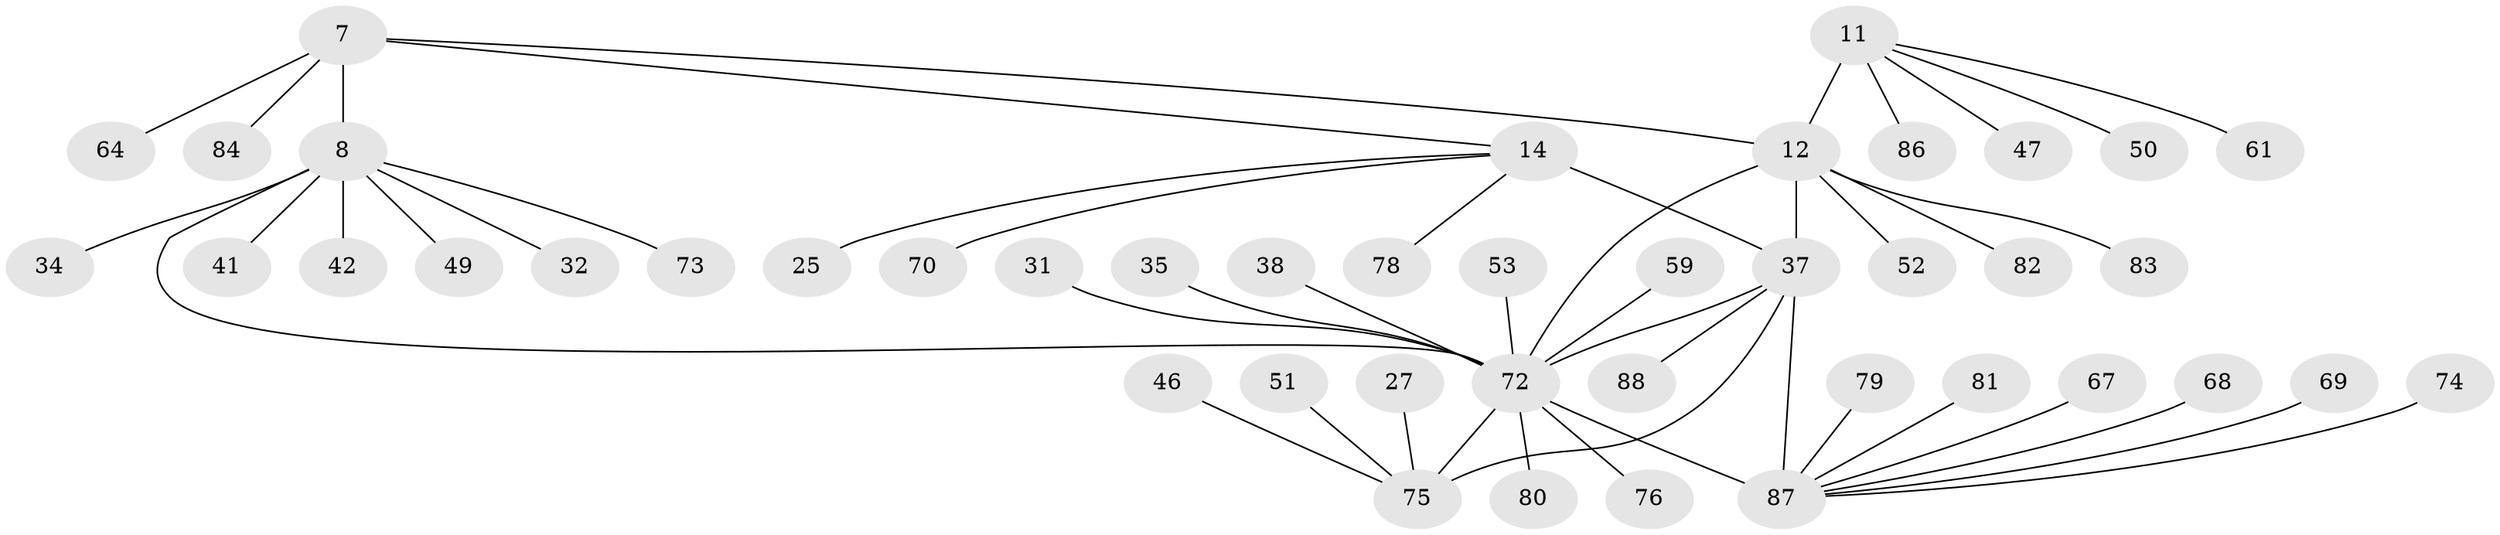 // original degree distribution, {6: 0.07954545454545454, 7: 0.056818181818181816, 13: 0.011363636363636364, 4: 0.03409090909090909, 8: 0.011363636363636364, 5: 0.03409090909090909, 14: 0.011363636363636364, 1: 0.5795454545454546, 2: 0.13636363636363635, 3: 0.045454545454545456}
// Generated by graph-tools (version 1.1) at 2025/54/03/09/25 04:54:33]
// undirected, 44 vertices, 48 edges
graph export_dot {
graph [start="1"]
  node [color=gray90,style=filled];
  7 [super="+5"];
  8 [super="+6"];
  11 [super="+9"];
  12 [super="+10"];
  14 [super="+13"];
  25;
  27;
  31;
  32;
  34;
  35;
  37 [super="+16+26"];
  38;
  41;
  42;
  46;
  47;
  49;
  50;
  51;
  52;
  53;
  59;
  61 [super="+54"];
  64;
  67;
  68;
  69;
  70 [super="+36"];
  72 [super="+33+39+2"];
  73;
  74;
  75 [super="+20+21"];
  76;
  78 [super="+58+71"];
  79;
  80 [super="+48+77"];
  81;
  82;
  83;
  84;
  86 [super="+66"];
  87 [super="+57+85"];
  88;
  7 -- 8 [weight=4];
  7 -- 12;
  7 -- 64;
  7 -- 84;
  7 -- 14;
  8 -- 34;
  8 -- 73;
  8 -- 32;
  8 -- 49;
  8 -- 41;
  8 -- 42;
  8 -- 72 [weight=3];
  11 -- 12 [weight=4];
  11 -- 50;
  11 -- 47;
  11 -- 61;
  11 -- 86;
  12 -- 82;
  12 -- 83;
  12 -- 52;
  12 -- 72 [weight=2];
  12 -- 37;
  14 -- 25;
  14 -- 70;
  14 -- 78;
  14 -- 37 [weight=4];
  27 -- 75;
  31 -- 72;
  35 -- 72;
  37 -- 72;
  37 -- 75;
  37 -- 87;
  37 -- 88;
  38 -- 72;
  46 -- 75;
  51 -- 75;
  53 -- 72;
  59 -- 72;
  67 -- 87;
  68 -- 87;
  69 -- 87;
  72 -- 75 [weight=4];
  72 -- 76;
  72 -- 80;
  72 -- 87 [weight=6];
  74 -- 87;
  79 -- 87;
  81 -- 87;
}
